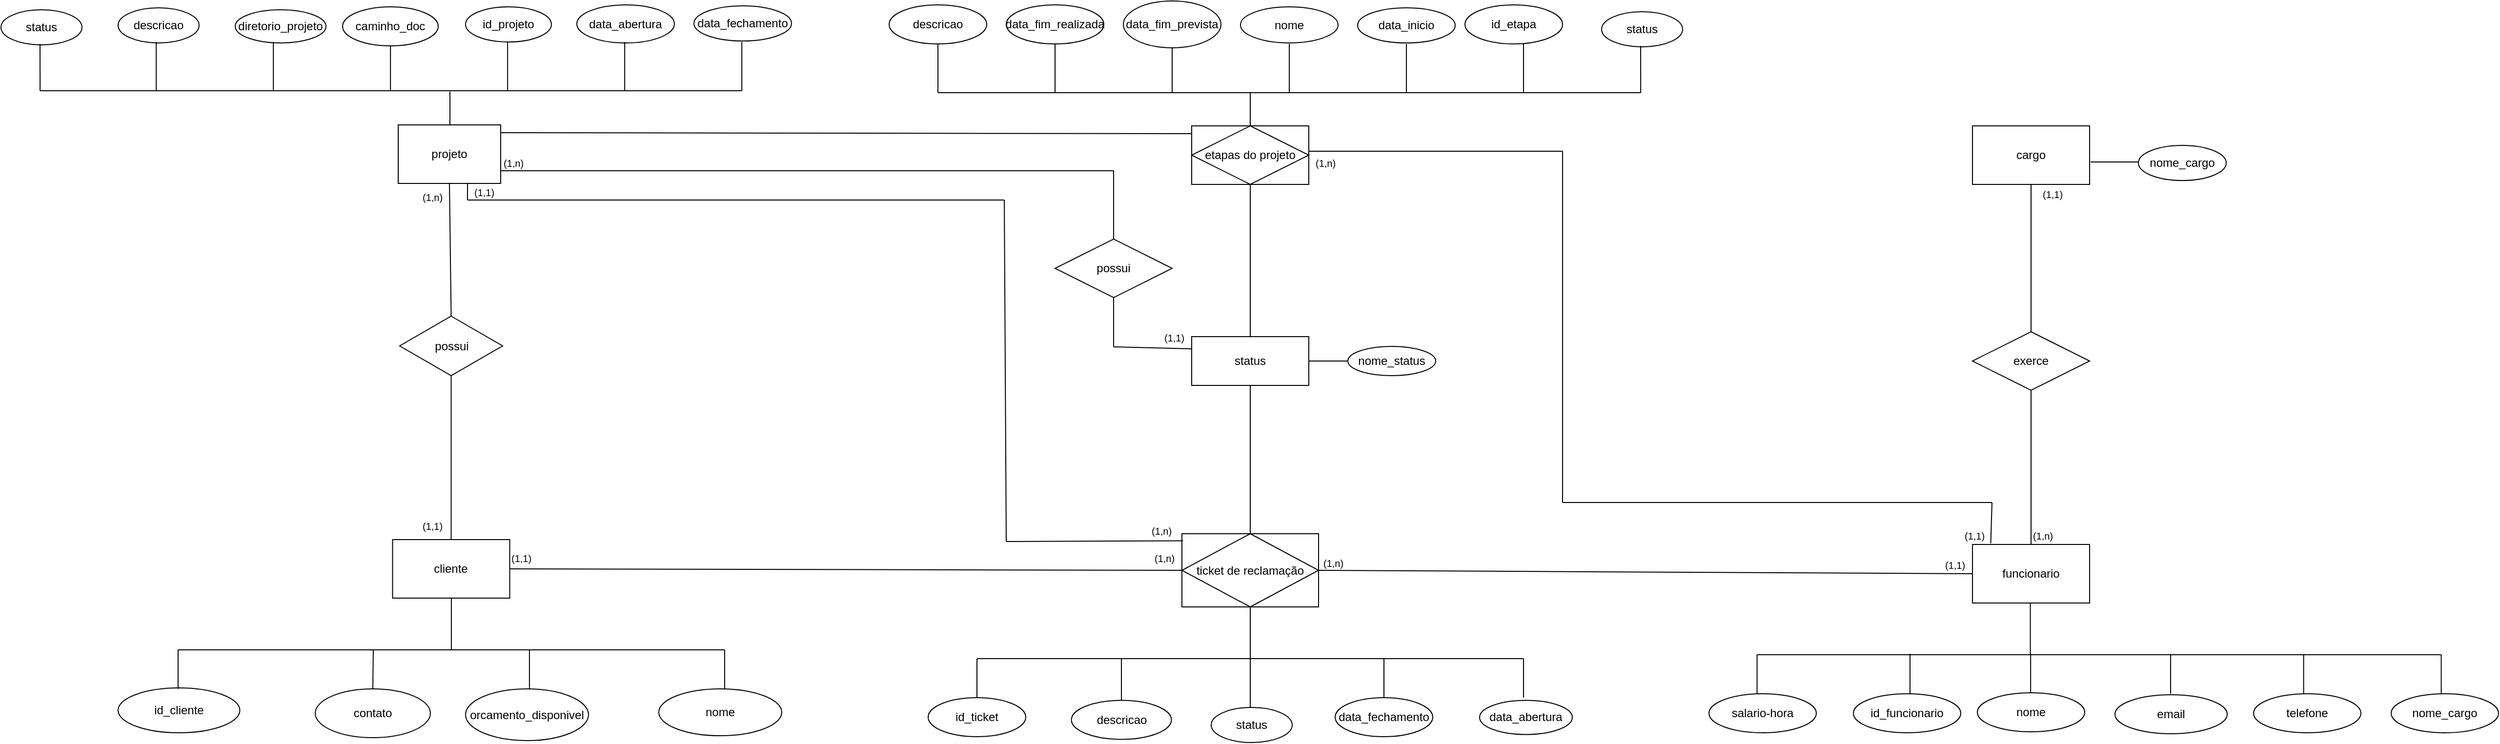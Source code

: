 <mxfile version="27.1.0">
  <diagram name="Página-1" id="T5pVL1OEQ5gBdTLcZgSu">
    <mxGraphModel dx="3939" dy="1512" grid="1" gridSize="10" guides="1" tooltips="1" connect="1" arrows="1" fold="1" page="1" pageScale="1" pageWidth="1169" pageHeight="827" background="#ffffff" math="0" shadow="0">
      <root>
        <mxCell id="0" />
        <mxCell id="1" parent="0" />
        <mxCell id="6AKEkqAyjLSOc-6IQ0MP-6" value="descricao" style="ellipse;whiteSpace=wrap;html=1;" parent="1" vertex="1">
          <mxGeometry x="296.75" y="922.75" width="102.5" height="40" as="geometry" />
        </mxCell>
        <mxCell id="6AKEkqAyjLSOc-6IQ0MP-7" value="data_abertura" style="ellipse;whiteSpace=wrap;html=1;" parent="1" vertex="1">
          <mxGeometry x="715" y="922.75" width="95" height="35" as="geometry" />
        </mxCell>
        <mxCell id="6AKEkqAyjLSOc-6IQ0MP-8" value="data_fechamento" style="ellipse;whiteSpace=wrap;html=1;" parent="1" vertex="1">
          <mxGeometry x="567" y="920" width="100" height="40" as="geometry" />
        </mxCell>
        <mxCell id="6AKEkqAyjLSOc-6IQ0MP-9" value="id_ticket" style="ellipse;whiteSpace=wrap;html=1;" parent="1" vertex="1">
          <mxGeometry x="150" y="920" width="100" height="40" as="geometry" />
        </mxCell>
        <mxCell id="6AKEkqAyjLSOc-6IQ0MP-10" value="cliente" style="rounded=0;whiteSpace=wrap;html=1;" parent="1" vertex="1">
          <mxGeometry x="-398.75" y="758" width="120" height="60" as="geometry" />
        </mxCell>
        <mxCell id="6AKEkqAyjLSOc-6IQ0MP-19" value="id_cliente" style="ellipse;whiteSpace=wrap;html=1;" parent="1" vertex="1">
          <mxGeometry x="-680" y="910" width="124.75" height="46" as="geometry" />
        </mxCell>
        <mxCell id="6AKEkqAyjLSOc-6IQ0MP-20" value="contato" style="ellipse;whiteSpace=wrap;html=1;" parent="1" vertex="1">
          <mxGeometry x="-478" y="911" width="118" height="50" as="geometry" />
        </mxCell>
        <mxCell id="6AKEkqAyjLSOc-6IQ0MP-21" value="orcamento_disponivel" style="ellipse;whiteSpace=wrap;html=1;" parent="1" vertex="1">
          <mxGeometry x="-324" y="911" width="126" height="53" as="geometry" />
        </mxCell>
        <mxCell id="6AKEkqAyjLSOc-6IQ0MP-28" value="projeto" style="rounded=0;whiteSpace=wrap;html=1;" parent="1" vertex="1">
          <mxGeometry x="-393" y="333" width="105" height="60" as="geometry" />
        </mxCell>
        <mxCell id="6AKEkqAyjLSOc-6IQ0MP-30" value="status" style="rounded=0;whiteSpace=wrap;html=1;" parent="1" vertex="1">
          <mxGeometry x="420" y="550" width="120" height="50" as="geometry" />
        </mxCell>
        <mxCell id="6AKEkqAyjLSOc-6IQ0MP-39" value="etapas do projeto" style="rounded=0;whiteSpace=wrap;html=1;" parent="1" vertex="1">
          <mxGeometry x="420" y="334" width="120" height="60" as="geometry" />
        </mxCell>
        <mxCell id="6AKEkqAyjLSOc-6IQ0MP-41" value="etapas do projeto" style="rhombus;whiteSpace=wrap;html=1;" parent="1" vertex="1">
          <mxGeometry x="420" y="334" width="120" height="60" as="geometry" />
        </mxCell>
        <mxCell id="6AKEkqAyjLSOc-6IQ0MP-49" value="data_fechamento" style="ellipse;whiteSpace=wrap;html=1;" parent="1" vertex="1">
          <mxGeometry x="-90" y="211" width="100" height="36" as="geometry" />
        </mxCell>
        <mxCell id="6AKEkqAyjLSOc-6IQ0MP-50" value="data_abertura" style="ellipse;whiteSpace=wrap;html=1;" parent="1" vertex="1">
          <mxGeometry x="-210" y="210" width="100" height="39" as="geometry" />
        </mxCell>
        <mxCell id="6AKEkqAyjLSOc-6IQ0MP-51" value="descricao" style="ellipse;whiteSpace=wrap;html=1;" parent="1" vertex="1">
          <mxGeometry x="-680" y="213" width="83" height="36" as="geometry" />
        </mxCell>
        <mxCell id="6AKEkqAyjLSOc-6IQ0MP-57" value="caminho_doc" style="ellipse;whiteSpace=wrap;html=1;" parent="1" vertex="1">
          <mxGeometry x="-450" y="212" width="98" height="40" as="geometry" />
        </mxCell>
        <mxCell id="6AKEkqAyjLSOc-6IQ0MP-58" value="id_projeto" style="ellipse;whiteSpace=wrap;html=1;" parent="1" vertex="1">
          <mxGeometry x="-324" y="212" width="88" height="36" as="geometry" />
        </mxCell>
        <mxCell id="6AKEkqAyjLSOc-6IQ0MP-61" value="diretorio_projeto" style="ellipse;whiteSpace=wrap;html=1;" parent="1" vertex="1">
          <mxGeometry x="-560" y="215" width="93" height="34" as="geometry" />
        </mxCell>
        <mxCell id="6AKEkqAyjLSOc-6IQ0MP-64" value="funcionario" style="rounded=0;whiteSpace=wrap;html=1;" parent="1" vertex="1">
          <mxGeometry x="1220" y="763" width="120" height="60" as="geometry" />
        </mxCell>
        <mxCell id="6AKEkqAyjLSOc-6IQ0MP-65" value="cargo" style="rounded=0;whiteSpace=wrap;html=1;" parent="1" vertex="1">
          <mxGeometry x="1220" y="334" width="120" height="60" as="geometry" />
        </mxCell>
        <mxCell id="6AKEkqAyjLSOc-6IQ0MP-70" value="" style="endArrow=none;html=1;rounded=0;exitX=1.008;exitY=0.617;exitDx=0;exitDy=0;exitPerimeter=0;" parent="1" source="6AKEkqAyjLSOc-6IQ0MP-65" edge="1">
          <mxGeometry width="50" height="50" relative="1" as="geometry">
            <mxPoint x="1620" y="214" as="sourcePoint" />
            <mxPoint x="1390" y="371" as="targetPoint" />
          </mxGeometry>
        </mxCell>
        <mxCell id="6AKEkqAyjLSOc-6IQ0MP-71" value="nome_cargo" style="ellipse;whiteSpace=wrap;html=1;" parent="1" vertex="1">
          <mxGeometry x="1390" y="354" width="90" height="36" as="geometry" />
        </mxCell>
        <mxCell id="6AKEkqAyjLSOc-6IQ0MP-76" value="salario-hora" style="ellipse;whiteSpace=wrap;html=1;" parent="1" vertex="1">
          <mxGeometry x="950" y="916" width="110" height="40" as="geometry" />
        </mxCell>
        <mxCell id="6AKEkqAyjLSOc-6IQ0MP-77" value="id_funcionario" style="ellipse;whiteSpace=wrap;html=1;" parent="1" vertex="1">
          <mxGeometry x="1098" y="916" width="110" height="40" as="geometry" />
        </mxCell>
        <mxCell id="6AKEkqAyjLSOc-6IQ0MP-78" value="nome" style="ellipse;whiteSpace=wrap;html=1;" parent="1" vertex="1">
          <mxGeometry x="1225" y="915" width="110" height="40" as="geometry" />
        </mxCell>
        <mxCell id="6AKEkqAyjLSOc-6IQ0MP-79" value="email" style="ellipse;whiteSpace=wrap;html=1;" parent="1" vertex="1">
          <mxGeometry x="1366" y="917" width="115" height="40" as="geometry" />
        </mxCell>
        <mxCell id="6AKEkqAyjLSOc-6IQ0MP-81" value="telefone" style="ellipse;whiteSpace=wrap;html=1;" parent="1" vertex="1">
          <mxGeometry x="1508" y="916" width="110" height="40" as="geometry" />
        </mxCell>
        <mxCell id="6AKEkqAyjLSOc-6IQ0MP-88" value="nome_status" style="ellipse;whiteSpace=wrap;html=1;" parent="1" vertex="1">
          <mxGeometry x="580" y="560" width="90" height="30" as="geometry" />
        </mxCell>
        <mxCell id="6AKEkqAyjLSOc-6IQ0MP-89" value="" style="endArrow=none;html=1;rounded=0;entryX=0;entryY=0.5;entryDx=0;entryDy=0;exitX=1;exitY=0.5;exitDx=0;exitDy=0;" parent="1" source="6AKEkqAyjLSOc-6IQ0MP-30" edge="1">
          <mxGeometry width="50" height="50" relative="1" as="geometry">
            <mxPoint x="545" y="575" as="sourcePoint" />
            <mxPoint x="580.0" y="575" as="targetPoint" />
          </mxGeometry>
        </mxCell>
        <mxCell id="6AKEkqAyjLSOc-6IQ0MP-90" value="nome" style="ellipse;whiteSpace=wrap;html=1;" parent="1" vertex="1">
          <mxGeometry x="470" y="212" width="100" height="37" as="geometry" />
        </mxCell>
        <mxCell id="6AKEkqAyjLSOc-6IQ0MP-96" value="descricao" style="ellipse;whiteSpace=wrap;html=1;" parent="1" vertex="1">
          <mxGeometry x="110" y="210" width="100" height="40" as="geometry" />
        </mxCell>
        <mxCell id="6AKEkqAyjLSOc-6IQ0MP-97" value="data_inicio" style="ellipse;whiteSpace=wrap;html=1;" parent="1" vertex="1">
          <mxGeometry x="590" y="213" width="100" height="36" as="geometry" />
        </mxCell>
        <mxCell id="6AKEkqAyjLSOc-6IQ0MP-98" value="data_fim_prevista" style="ellipse;whiteSpace=wrap;html=1;" parent="1" vertex="1">
          <mxGeometry x="350" y="206" width="100" height="48" as="geometry" />
        </mxCell>
        <mxCell id="6AKEkqAyjLSOc-6IQ0MP-99" value="data_fim_realizada" style="ellipse;whiteSpace=wrap;html=1;" parent="1" vertex="1">
          <mxGeometry x="230" y="210" width="100" height="40" as="geometry" />
        </mxCell>
        <mxCell id="6AKEkqAyjLSOc-6IQ0MP-100" value="id_etapa" style="ellipse;whiteSpace=wrap;html=1;" parent="1" vertex="1">
          <mxGeometry x="700" y="210" width="100" height="40" as="geometry" />
        </mxCell>
        <mxCell id="6AKEkqAyjLSOc-6IQ0MP-117" value="&lt;font style=&quot;font-size: 10px;&quot;&gt;(1,n)&lt;/font&gt;" style="text;whiteSpace=wrap;html=1;" parent="1" vertex="1">
          <mxGeometry x="-370.5" y="393" width="60" height="40" as="geometry" />
        </mxCell>
        <mxCell id="6AKEkqAyjLSOc-6IQ0MP-5" value="ticket de suporte" style="rounded=0;whiteSpace=wrap;html=1;" parent="1" vertex="1">
          <mxGeometry x="410" y="752" width="140" height="75" as="geometry" />
        </mxCell>
        <mxCell id="zMmgwA3WyrtBHHLAcWQf-3" value="ticket de reclamação" style="rhombus;whiteSpace=wrap;html=1;" vertex="1" parent="1">
          <mxGeometry x="410" y="752" width="140" height="75" as="geometry" />
        </mxCell>
        <mxCell id="zMmgwA3WyrtBHHLAcWQf-5" value="" style="endArrow=none;html=1;rounded=0;entryX=0.5;entryY=0;entryDx=0;entryDy=0;" edge="1" parent="1" target="6AKEkqAyjLSOc-6IQ0MP-39">
          <mxGeometry width="50" height="50" relative="1" as="geometry">
            <mxPoint x="480" y="300" as="sourcePoint" />
            <mxPoint x="610" y="350" as="targetPoint" />
          </mxGeometry>
        </mxCell>
        <mxCell id="zMmgwA3WyrtBHHLAcWQf-6" value="" style="endArrow=none;html=1;rounded=0;" edge="1" parent="1">
          <mxGeometry width="50" height="50" relative="1" as="geometry">
            <mxPoint x="160" y="300" as="sourcePoint" />
            <mxPoint x="880" y="300" as="targetPoint" />
          </mxGeometry>
        </mxCell>
        <mxCell id="zMmgwA3WyrtBHHLAcWQf-9" value="" style="endArrow=none;html=1;rounded=0;exitX=0.5;exitY=1;exitDx=0;exitDy=0;" edge="1" parent="1" source="6AKEkqAyjLSOc-6IQ0MP-96">
          <mxGeometry width="50" height="50" relative="1" as="geometry">
            <mxPoint x="440" y="360" as="sourcePoint" />
            <mxPoint x="160" y="300" as="targetPoint" />
          </mxGeometry>
        </mxCell>
        <mxCell id="zMmgwA3WyrtBHHLAcWQf-10" value="" style="endArrow=none;html=1;rounded=0;exitX=0.5;exitY=1;exitDx=0;exitDy=0;" edge="1" parent="1" source="6AKEkqAyjLSOc-6IQ0MP-99">
          <mxGeometry width="50" height="50" relative="1" as="geometry">
            <mxPoint x="440" y="360" as="sourcePoint" />
            <mxPoint x="280" y="300" as="targetPoint" />
          </mxGeometry>
        </mxCell>
        <mxCell id="zMmgwA3WyrtBHHLAcWQf-11" value="" style="endArrow=none;html=1;rounded=0;exitX=0.5;exitY=1;exitDx=0;exitDy=0;" edge="1" parent="1" source="6AKEkqAyjLSOc-6IQ0MP-98">
          <mxGeometry width="50" height="50" relative="1" as="geometry">
            <mxPoint x="400" y="260" as="sourcePoint" />
            <mxPoint x="400" y="300" as="targetPoint" />
          </mxGeometry>
        </mxCell>
        <mxCell id="zMmgwA3WyrtBHHLAcWQf-12" value="" style="endArrow=none;html=1;rounded=0;" edge="1" parent="1">
          <mxGeometry width="50" height="50" relative="1" as="geometry">
            <mxPoint x="520" y="250" as="sourcePoint" />
            <mxPoint x="520" y="300" as="targetPoint" />
          </mxGeometry>
        </mxCell>
        <mxCell id="zMmgwA3WyrtBHHLAcWQf-13" value="" style="endArrow=none;html=1;rounded=0;" edge="1" parent="1">
          <mxGeometry width="50" height="50" relative="1" as="geometry">
            <mxPoint x="640" y="250" as="sourcePoint" />
            <mxPoint x="640" y="300" as="targetPoint" />
          </mxGeometry>
        </mxCell>
        <mxCell id="zMmgwA3WyrtBHHLAcWQf-14" value="" style="endArrow=none;html=1;rounded=0;" edge="1" parent="1">
          <mxGeometry width="50" height="50" relative="1" as="geometry">
            <mxPoint x="760" y="250" as="sourcePoint" />
            <mxPoint x="760" y="300" as="targetPoint" />
          </mxGeometry>
        </mxCell>
        <mxCell id="zMmgwA3WyrtBHHLAcWQf-15" value="" style="endArrow=none;html=1;rounded=0;entryX=0.5;entryY=0;entryDx=0;entryDy=0;exitX=0.5;exitY=1;exitDx=0;exitDy=0;" edge="1" parent="1" source="6AKEkqAyjLSOc-6IQ0MP-39" target="6AKEkqAyjLSOc-6IQ0MP-30">
          <mxGeometry width="50" height="50" relative="1" as="geometry">
            <mxPoint x="480" y="530" as="sourcePoint" />
            <mxPoint x="530" y="480" as="targetPoint" />
          </mxGeometry>
        </mxCell>
        <mxCell id="zMmgwA3WyrtBHHLAcWQf-17" value="" style="endArrow=none;html=1;rounded=0;entryX=0.5;entryY=0;entryDx=0;entryDy=0;" edge="1" parent="1">
          <mxGeometry width="50" height="50" relative="1" as="geometry">
            <mxPoint x="-340" y="299" as="sourcePoint" />
            <mxPoint x="-340" y="333" as="targetPoint" />
          </mxGeometry>
        </mxCell>
        <mxCell id="zMmgwA3WyrtBHHLAcWQf-18" value="" style="endArrow=none;html=1;rounded=0;" edge="1" parent="1">
          <mxGeometry width="50" height="50" relative="1" as="geometry">
            <mxPoint x="-760" y="298" as="sourcePoint" />
            <mxPoint x="-40.92" y="298" as="targetPoint" />
          </mxGeometry>
        </mxCell>
        <mxCell id="zMmgwA3WyrtBHHLAcWQf-19" value="" style="endArrow=none;html=1;rounded=0;exitX=0.5;exitY=1;exitDx=0;exitDy=0;" edge="1" parent="1">
          <mxGeometry width="50" height="50" relative="1" as="geometry">
            <mxPoint x="-640.92" y="248" as="sourcePoint" />
            <mxPoint x="-640.92" y="298" as="targetPoint" />
          </mxGeometry>
        </mxCell>
        <mxCell id="zMmgwA3WyrtBHHLAcWQf-20" value="" style="endArrow=none;html=1;rounded=0;exitX=0.5;exitY=1;exitDx=0;exitDy=0;" edge="1" parent="1">
          <mxGeometry width="50" height="50" relative="1" as="geometry">
            <mxPoint x="-520.92" y="248" as="sourcePoint" />
            <mxPoint x="-520.92" y="298" as="targetPoint" />
          </mxGeometry>
        </mxCell>
        <mxCell id="zMmgwA3WyrtBHHLAcWQf-21" value="" style="endArrow=none;html=1;rounded=0;exitX=0.5;exitY=1;exitDx=0;exitDy=0;" edge="1" parent="1">
          <mxGeometry width="50" height="50" relative="1" as="geometry">
            <mxPoint x="-400.92" y="252" as="sourcePoint" />
            <mxPoint x="-400.92" y="298" as="targetPoint" />
          </mxGeometry>
        </mxCell>
        <mxCell id="zMmgwA3WyrtBHHLAcWQf-22" value="" style="endArrow=none;html=1;rounded=0;" edge="1" parent="1">
          <mxGeometry width="50" height="50" relative="1" as="geometry">
            <mxPoint x="-280.92" y="248" as="sourcePoint" />
            <mxPoint x="-280.92" y="298" as="targetPoint" />
          </mxGeometry>
        </mxCell>
        <mxCell id="zMmgwA3WyrtBHHLAcWQf-23" value="" style="endArrow=none;html=1;rounded=0;" edge="1" parent="1">
          <mxGeometry width="50" height="50" relative="1" as="geometry">
            <mxPoint x="-160.92" y="248" as="sourcePoint" />
            <mxPoint x="-160.92" y="298" as="targetPoint" />
          </mxGeometry>
        </mxCell>
        <mxCell id="zMmgwA3WyrtBHHLAcWQf-24" value="" style="endArrow=none;html=1;rounded=0;" edge="1" parent="1">
          <mxGeometry width="50" height="50" relative="1" as="geometry">
            <mxPoint x="-40.92" y="248" as="sourcePoint" />
            <mxPoint x="-40.92" y="298" as="targetPoint" />
          </mxGeometry>
        </mxCell>
        <mxCell id="zMmgwA3WyrtBHHLAcWQf-26" value="" style="endArrow=none;html=1;rounded=0;exitX=1;exitY=0.5;exitDx=0;exitDy=0;entryX=0;entryY=0.5;entryDx=0;entryDy=0;" edge="1" parent="1">
          <mxGeometry width="50" height="50" relative="1" as="geometry">
            <mxPoint x="-288" y="341" as="sourcePoint" />
            <mxPoint x="420" y="342.0" as="targetPoint" />
          </mxGeometry>
        </mxCell>
        <mxCell id="zMmgwA3WyrtBHHLAcWQf-28" value="" style="endArrow=none;html=1;rounded=0;entryX=0.5;entryY=1;entryDx=0;entryDy=0;exitX=0.5;exitY=0;exitDx=0;exitDy=0;" edge="1" parent="1" source="zMmgwA3WyrtBHHLAcWQf-3" target="6AKEkqAyjLSOc-6IQ0MP-30">
          <mxGeometry width="50" height="50" relative="1" as="geometry">
            <mxPoint x="480" y="820" as="sourcePoint" />
            <mxPoint x="510" y="620" as="targetPoint" />
          </mxGeometry>
        </mxCell>
        <mxCell id="zMmgwA3WyrtBHHLAcWQf-29" value="" style="endArrow=none;html=1;rounded=0;" edge="1" parent="1">
          <mxGeometry width="50" height="50" relative="1" as="geometry">
            <mxPoint x="200" y="880" as="sourcePoint" />
            <mxPoint x="760" y="880" as="targetPoint" />
          </mxGeometry>
        </mxCell>
        <mxCell id="zMmgwA3WyrtBHHLAcWQf-36" value="" style="endArrow=none;html=1;rounded=0;entryX=0.5;entryY=1;entryDx=0;entryDy=0;" edge="1" parent="1" target="6AKEkqAyjLSOc-6IQ0MP-5">
          <mxGeometry width="50" height="50" relative="1" as="geometry">
            <mxPoint x="480" y="880" as="sourcePoint" />
            <mxPoint x="480" y="830" as="targetPoint" />
          </mxGeometry>
        </mxCell>
        <mxCell id="zMmgwA3WyrtBHHLAcWQf-37" value="" style="endArrow=none;html=1;rounded=0;exitX=0.5;exitY=0;exitDx=0;exitDy=0;" edge="1" parent="1" source="6AKEkqAyjLSOc-6IQ0MP-9">
          <mxGeometry width="50" height="50" relative="1" as="geometry">
            <mxPoint x="410" y="950" as="sourcePoint" />
            <mxPoint x="200" y="880" as="targetPoint" />
          </mxGeometry>
        </mxCell>
        <mxCell id="zMmgwA3WyrtBHHLAcWQf-38" value="" style="endArrow=none;html=1;rounded=0;exitX=0.5;exitY=0;exitDx=0;exitDy=0;" edge="1" parent="1" source="6AKEkqAyjLSOc-6IQ0MP-6">
          <mxGeometry width="50" height="50" relative="1" as="geometry">
            <mxPoint x="358" y="950" as="sourcePoint" />
            <mxPoint x="348" y="880" as="targetPoint" />
          </mxGeometry>
        </mxCell>
        <mxCell id="zMmgwA3WyrtBHHLAcWQf-39" value="" style="endArrow=none;html=1;rounded=0;" edge="1" parent="1">
          <mxGeometry width="50" height="50" relative="1" as="geometry">
            <mxPoint x="617" y="920" as="sourcePoint" />
            <mxPoint x="617" y="880" as="targetPoint" />
          </mxGeometry>
        </mxCell>
        <mxCell id="zMmgwA3WyrtBHHLAcWQf-40" value="" style="endArrow=none;html=1;rounded=0;" edge="1" parent="1">
          <mxGeometry width="50" height="50" relative="1" as="geometry">
            <mxPoint x="760" y="920" as="sourcePoint" />
            <mxPoint x="760" y="880" as="targetPoint" />
          </mxGeometry>
        </mxCell>
        <mxCell id="zMmgwA3WyrtBHHLAcWQf-41" value="possui" style="rhombus;whiteSpace=wrap;html=1;" vertex="1" parent="1">
          <mxGeometry x="-391.5" y="529" width="105.5" height="61" as="geometry" />
        </mxCell>
        <mxCell id="zMmgwA3WyrtBHHLAcWQf-42" value="" style="endArrow=none;html=1;rounded=0;entryX=0.5;entryY=0;entryDx=0;entryDy=0;exitX=0.5;exitY=1;exitDx=0;exitDy=0;" edge="1" parent="1" source="6AKEkqAyjLSOc-6IQ0MP-28" target="zMmgwA3WyrtBHHLAcWQf-41">
          <mxGeometry width="50" height="50" relative="1" as="geometry">
            <mxPoint x="-340" y="680" as="sourcePoint" />
            <mxPoint x="-290" y="630" as="targetPoint" />
          </mxGeometry>
        </mxCell>
        <mxCell id="zMmgwA3WyrtBHHLAcWQf-43" value="" style="endArrow=none;html=1;rounded=0;entryX=0.5;entryY=1;entryDx=0;entryDy=0;" edge="1" parent="1" source="6AKEkqAyjLSOc-6IQ0MP-10" target="zMmgwA3WyrtBHHLAcWQf-41">
          <mxGeometry width="50" height="50" relative="1" as="geometry">
            <mxPoint x="-330" y="670" as="sourcePoint" />
            <mxPoint x="-280" y="620" as="targetPoint" />
          </mxGeometry>
        </mxCell>
        <mxCell id="zMmgwA3WyrtBHHLAcWQf-44" value="nome" style="ellipse;whiteSpace=wrap;html=1;" vertex="1" parent="1">
          <mxGeometry x="-126" y="911" width="126" height="48" as="geometry" />
        </mxCell>
        <mxCell id="zMmgwA3WyrtBHHLAcWQf-45" value="" style="endArrow=none;html=1;rounded=0;" edge="1" parent="1">
          <mxGeometry width="50" height="50" relative="1" as="geometry">
            <mxPoint x="-618.53" y="871" as="sourcePoint" />
            <mxPoint x="-58.53" y="871" as="targetPoint" />
          </mxGeometry>
        </mxCell>
        <mxCell id="zMmgwA3WyrtBHHLAcWQf-46" value="" style="endArrow=none;html=1;rounded=0;entryX=0.5;entryY=1;entryDx=0;entryDy=0;" edge="1" parent="1">
          <mxGeometry width="50" height="50" relative="1" as="geometry">
            <mxPoint x="-338.53" y="871" as="sourcePoint" />
            <mxPoint x="-338.53" y="818" as="targetPoint" />
          </mxGeometry>
        </mxCell>
        <mxCell id="zMmgwA3WyrtBHHLAcWQf-47" value="" style="endArrow=none;html=1;rounded=0;exitX=0.5;exitY=0;exitDx=0;exitDy=0;" edge="1" parent="1">
          <mxGeometry width="50" height="50" relative="1" as="geometry">
            <mxPoint x="-618.53" y="911" as="sourcePoint" />
            <mxPoint x="-618.53" y="871" as="targetPoint" />
          </mxGeometry>
        </mxCell>
        <mxCell id="zMmgwA3WyrtBHHLAcWQf-48" value="" style="endArrow=none;html=1;rounded=0;" edge="1" parent="1">
          <mxGeometry width="50" height="50" relative="1" as="geometry">
            <mxPoint x="-419" y="911" as="sourcePoint" />
            <mxPoint x="-418.53" y="871" as="targetPoint" />
          </mxGeometry>
        </mxCell>
        <mxCell id="zMmgwA3WyrtBHHLAcWQf-49" value="" style="endArrow=none;html=1;rounded=0;" edge="1" parent="1">
          <mxGeometry width="50" height="50" relative="1" as="geometry">
            <mxPoint x="-258.53" y="911" as="sourcePoint" />
            <mxPoint x="-258.53" y="871" as="targetPoint" />
          </mxGeometry>
        </mxCell>
        <mxCell id="zMmgwA3WyrtBHHLAcWQf-50" value="" style="endArrow=none;html=1;rounded=0;" edge="1" parent="1">
          <mxGeometry width="50" height="50" relative="1" as="geometry">
            <mxPoint x="-58.53" y="911" as="sourcePoint" />
            <mxPoint x="-58.53" y="871" as="targetPoint" />
          </mxGeometry>
        </mxCell>
        <mxCell id="zMmgwA3WyrtBHHLAcWQf-52" value="" style="endArrow=none;html=1;rounded=0;exitX=1;exitY=0.5;exitDx=0;exitDy=0;entryX=0;entryY=0.5;entryDx=0;entryDy=0;" edge="1" parent="1" source="6AKEkqAyjLSOc-6IQ0MP-10" target="zMmgwA3WyrtBHHLAcWQf-3">
          <mxGeometry width="50" height="50" relative="1" as="geometry">
            <mxPoint x="80" y="760" as="sourcePoint" />
            <mxPoint x="130" y="710" as="targetPoint" />
          </mxGeometry>
        </mxCell>
        <mxCell id="zMmgwA3WyrtBHHLAcWQf-54" value="" style="endArrow=none;html=1;rounded=0;exitX=1;exitY=0.75;exitDx=0;exitDy=0;" edge="1" parent="1">
          <mxGeometry width="50" height="50" relative="1" as="geometry">
            <mxPoint x="-288" y="380" as="sourcePoint" />
            <mxPoint x="340" y="380" as="targetPoint" />
          </mxGeometry>
        </mxCell>
        <mxCell id="zMmgwA3WyrtBHHLAcWQf-55" value="" style="endArrow=none;html=1;rounded=0;" edge="1" parent="1">
          <mxGeometry width="50" height="50" relative="1" as="geometry">
            <mxPoint x="340" y="560" as="sourcePoint" />
            <mxPoint x="340" y="380" as="targetPoint" />
          </mxGeometry>
        </mxCell>
        <mxCell id="zMmgwA3WyrtBHHLAcWQf-56" value="" style="endArrow=none;html=1;rounded=0;entryX=0;entryY=0.25;entryDx=0;entryDy=0;" edge="1" parent="1" target="6AKEkqAyjLSOc-6IQ0MP-30">
          <mxGeometry width="50" height="50" relative="1" as="geometry">
            <mxPoint x="339.72" y="560.5" as="sourcePoint" />
            <mxPoint x="410.0" y="560" as="targetPoint" />
          </mxGeometry>
        </mxCell>
        <mxCell id="zMmgwA3WyrtBHHLAcWQf-57" value="" style="endArrow=none;html=1;rounded=0;exitX=1;exitY=0.75;exitDx=0;exitDy=0;" edge="1" parent="1">
          <mxGeometry width="50" height="50" relative="1" as="geometry">
            <mxPoint x="-322" y="410" as="sourcePoint" />
            <mxPoint x="228" y="410" as="targetPoint" />
          </mxGeometry>
        </mxCell>
        <mxCell id="zMmgwA3WyrtBHHLAcWQf-58" value="" style="endArrow=none;html=1;rounded=0;" edge="1" parent="1">
          <mxGeometry width="50" height="50" relative="1" as="geometry">
            <mxPoint x="-322" y="410" as="sourcePoint" />
            <mxPoint x="-322" y="393" as="targetPoint" />
            <Array as="points">
              <mxPoint x="-322" y="400" />
            </Array>
          </mxGeometry>
        </mxCell>
        <mxCell id="zMmgwA3WyrtBHHLAcWQf-60" value="" style="endArrow=none;html=1;rounded=0;" edge="1" parent="1">
          <mxGeometry width="50" height="50" relative="1" as="geometry">
            <mxPoint x="230" y="760" as="sourcePoint" />
            <mxPoint x="228" y="410" as="targetPoint" />
          </mxGeometry>
        </mxCell>
        <mxCell id="zMmgwA3WyrtBHHLAcWQf-61" value="" style="endArrow=none;html=1;rounded=0;entryX=0.008;entryY=0.097;entryDx=0;entryDy=0;entryPerimeter=0;" edge="1" parent="1" target="6AKEkqAyjLSOc-6IQ0MP-5">
          <mxGeometry width="50" height="50" relative="1" as="geometry">
            <mxPoint x="230" y="760" as="sourcePoint" />
            <mxPoint x="360" y="660" as="targetPoint" />
          </mxGeometry>
        </mxCell>
        <mxCell id="6AKEkqAyjLSOc-6IQ0MP-38" value="possui" style="rhombus;whiteSpace=wrap;html=1;" parent="1" vertex="1">
          <mxGeometry x="280" y="450" width="120" height="60" as="geometry" />
        </mxCell>
        <mxCell id="zMmgwA3WyrtBHHLAcWQf-63" value="" style="endArrow=none;html=1;rounded=0;" edge="1" parent="1">
          <mxGeometry width="50" height="50" relative="1" as="geometry">
            <mxPoint x="999.29" y="876" as="sourcePoint" />
            <mxPoint x="1700" y="876" as="targetPoint" />
          </mxGeometry>
        </mxCell>
        <mxCell id="zMmgwA3WyrtBHHLAcWQf-64" value="" style="endArrow=none;html=1;rounded=0;entryX=0.5;entryY=1;entryDx=0;entryDy=0;" edge="1" parent="1">
          <mxGeometry width="50" height="50" relative="1" as="geometry">
            <mxPoint x="1279.29" y="876" as="sourcePoint" />
            <mxPoint x="1279.29" y="823" as="targetPoint" />
          </mxGeometry>
        </mxCell>
        <mxCell id="zMmgwA3WyrtBHHLAcWQf-65" value="" style="endArrow=none;html=1;rounded=0;exitX=0.5;exitY=0;exitDx=0;exitDy=0;" edge="1" parent="1">
          <mxGeometry width="50" height="50" relative="1" as="geometry">
            <mxPoint x="999.29" y="916" as="sourcePoint" />
            <mxPoint x="999.29" y="876" as="targetPoint" />
          </mxGeometry>
        </mxCell>
        <mxCell id="zMmgwA3WyrtBHHLAcWQf-66" value="" style="endArrow=none;html=1;rounded=0;exitX=0.5;exitY=0;exitDx=0;exitDy=0;" edge="1" parent="1">
          <mxGeometry width="50" height="50" relative="1" as="geometry">
            <mxPoint x="1156" y="916" as="sourcePoint" />
            <mxPoint x="1156" y="875" as="targetPoint" />
          </mxGeometry>
        </mxCell>
        <mxCell id="zMmgwA3WyrtBHHLAcWQf-67" value="" style="endArrow=none;html=1;rounded=0;" edge="1" parent="1">
          <mxGeometry width="50" height="50" relative="1" as="geometry">
            <mxPoint x="1423" y="916" as="sourcePoint" />
            <mxPoint x="1423" y="876" as="targetPoint" />
          </mxGeometry>
        </mxCell>
        <mxCell id="zMmgwA3WyrtBHHLAcWQf-68" value="" style="endArrow=none;html=1;rounded=0;" edge="1" parent="1">
          <mxGeometry width="50" height="50" relative="1" as="geometry">
            <mxPoint x="1559.29" y="916" as="sourcePoint" />
            <mxPoint x="1559.29" y="876" as="targetPoint" />
          </mxGeometry>
        </mxCell>
        <mxCell id="zMmgwA3WyrtBHHLAcWQf-69" value="" style="endArrow=none;html=1;rounded=0;" edge="1" parent="1">
          <mxGeometry width="50" height="50" relative="1" as="geometry">
            <mxPoint x="1279.58" y="915" as="sourcePoint" />
            <mxPoint x="1279.58" y="875" as="targetPoint" />
          </mxGeometry>
        </mxCell>
        <mxCell id="zMmgwA3WyrtBHHLAcWQf-70" value="exerce" style="rhombus;whiteSpace=wrap;html=1;" vertex="1" parent="1">
          <mxGeometry x="1220" y="545" width="120" height="60" as="geometry" />
        </mxCell>
        <mxCell id="zMmgwA3WyrtBHHLAcWQf-71" value="" style="endArrow=none;html=1;rounded=0;entryX=0.5;entryY=1;entryDx=0;entryDy=0;exitX=0.5;exitY=0;exitDx=0;exitDy=0;" edge="1" parent="1" source="6AKEkqAyjLSOc-6IQ0MP-64" target="zMmgwA3WyrtBHHLAcWQf-70">
          <mxGeometry width="50" height="50" relative="1" as="geometry">
            <mxPoint x="1140" y="670" as="sourcePoint" />
            <mxPoint x="1190" y="620" as="targetPoint" />
          </mxGeometry>
        </mxCell>
        <mxCell id="zMmgwA3WyrtBHHLAcWQf-72" value="" style="endArrow=none;html=1;rounded=0;entryX=0.5;entryY=0;entryDx=0;entryDy=0;exitX=0.5;exitY=1;exitDx=0;exitDy=0;" edge="1" parent="1" source="6AKEkqAyjLSOc-6IQ0MP-65" target="zMmgwA3WyrtBHHLAcWQf-70">
          <mxGeometry width="50" height="50" relative="1" as="geometry">
            <mxPoint x="1140" y="670" as="sourcePoint" />
            <mxPoint x="1190" y="620" as="targetPoint" />
          </mxGeometry>
        </mxCell>
        <mxCell id="zMmgwA3WyrtBHHLAcWQf-73" value="" style="endArrow=none;html=1;rounded=0;entryX=0;entryY=0.5;entryDx=0;entryDy=0;exitX=1;exitY=0.5;exitDx=0;exitDy=0;" edge="1" parent="1" source="zMmgwA3WyrtBHHLAcWQf-3" target="6AKEkqAyjLSOc-6IQ0MP-64">
          <mxGeometry width="50" height="50" relative="1" as="geometry">
            <mxPoint x="1020" y="750" as="sourcePoint" />
            <mxPoint x="1070" y="700" as="targetPoint" />
          </mxGeometry>
        </mxCell>
        <mxCell id="zMmgwA3WyrtBHHLAcWQf-75" value="" style="endArrow=none;html=1;rounded=0;entryX=0.156;entryY=-0.018;entryDx=0;entryDy=0;entryPerimeter=0;" edge="1" parent="1" target="6AKEkqAyjLSOc-6IQ0MP-64">
          <mxGeometry width="50" height="50" relative="1" as="geometry">
            <mxPoint x="1240" y="720" as="sourcePoint" />
            <mxPoint x="960" y="630" as="targetPoint" />
          </mxGeometry>
        </mxCell>
        <mxCell id="zMmgwA3WyrtBHHLAcWQf-76" value="" style="endArrow=none;html=1;rounded=0;" edge="1" parent="1">
          <mxGeometry width="50" height="50" relative="1" as="geometry">
            <mxPoint x="800" y="720" as="sourcePoint" />
            <mxPoint x="1240" y="720" as="targetPoint" />
          </mxGeometry>
        </mxCell>
        <mxCell id="zMmgwA3WyrtBHHLAcWQf-77" value="" style="endArrow=none;html=1;rounded=0;" edge="1" parent="1">
          <mxGeometry width="50" height="50" relative="1" as="geometry">
            <mxPoint x="800" y="720" as="sourcePoint" />
            <mxPoint x="800" y="360" as="targetPoint" />
          </mxGeometry>
        </mxCell>
        <mxCell id="zMmgwA3WyrtBHHLAcWQf-78" value="" style="endArrow=none;html=1;rounded=0;" edge="1" parent="1">
          <mxGeometry width="50" height="50" relative="1" as="geometry">
            <mxPoint x="540" y="360" as="sourcePoint" />
            <mxPoint x="800" y="360" as="targetPoint" />
          </mxGeometry>
        </mxCell>
        <mxCell id="zMmgwA3WyrtBHHLAcWQf-79" value="&lt;font style=&quot;font-size: 10px;&quot;&gt;(1,1)&lt;/font&gt;" style="text;whiteSpace=wrap;html=1;" vertex="1" parent="1">
          <mxGeometry x="-370.5" y="730" width="60" height="40" as="geometry" />
        </mxCell>
        <mxCell id="zMmgwA3WyrtBHHLAcWQf-80" value="&lt;font style=&quot;font-size: 10px;&quot;&gt;(1,n)&lt;/font&gt;" style="text;whiteSpace=wrap;html=1;" vertex="1" parent="1">
          <mxGeometry x="377" y="735" width="30" height="20" as="geometry" />
        </mxCell>
        <mxCell id="zMmgwA3WyrtBHHLAcWQf-81" value="&lt;font style=&quot;font-size: 10px;&quot;&gt;(1,1)&lt;/font&gt;" style="text;whiteSpace=wrap;html=1;" vertex="1" parent="1">
          <mxGeometry x="-317" y="388" width="30" height="20" as="geometry" />
        </mxCell>
        <mxCell id="zMmgwA3WyrtBHHLAcWQf-83" value="&lt;font style=&quot;font-size: 10px;&quot;&gt;(1,1)&lt;/font&gt;" style="text;whiteSpace=wrap;html=1;" vertex="1" parent="1">
          <mxGeometry x="390" y="537" width="30" height="20" as="geometry" />
        </mxCell>
        <mxCell id="zMmgwA3WyrtBHHLAcWQf-84" value="&lt;font style=&quot;font-size: 10px;&quot;&gt;(1,n)&lt;/font&gt;" style="text;whiteSpace=wrap;html=1;" vertex="1" parent="1">
          <mxGeometry x="-287" y="358" width="30" height="20" as="geometry" />
        </mxCell>
        <mxCell id="zMmgwA3WyrtBHHLAcWQf-88" value="&lt;font style=&quot;font-size: 10px;&quot;&gt;(1,n)&lt;/font&gt;" style="text;whiteSpace=wrap;html=1;" vertex="1" parent="1">
          <mxGeometry x="380" y="763" width="60" height="40" as="geometry" />
        </mxCell>
        <mxCell id="zMmgwA3WyrtBHHLAcWQf-89" value="&lt;font style=&quot;font-size: 10px;&quot;&gt;(1,1)&lt;/font&gt;" style="text;whiteSpace=wrap;html=1;" vertex="1" parent="1">
          <mxGeometry x="-278.75" y="763" width="60" height="40" as="geometry" />
        </mxCell>
        <mxCell id="zMmgwA3WyrtBHHLAcWQf-90" value="&lt;font style=&quot;font-size: 10px;&quot;&gt;(1,1)&lt;/font&gt;" style="text;whiteSpace=wrap;html=1;" vertex="1" parent="1">
          <mxGeometry x="1190" y="770" width="30" height="20" as="geometry" />
        </mxCell>
        <mxCell id="zMmgwA3WyrtBHHLAcWQf-91" value="&lt;font style=&quot;font-size: 10px;&quot;&gt;(1,n)&lt;/font&gt;" style="text;whiteSpace=wrap;html=1;" vertex="1" parent="1">
          <mxGeometry x="553" y="768" width="30" height="20" as="geometry" />
        </mxCell>
        <mxCell id="zMmgwA3WyrtBHHLAcWQf-92" value="&lt;font style=&quot;font-size: 10px;&quot;&gt;(1,1)&lt;/font&gt;" style="text;whiteSpace=wrap;html=1;" vertex="1" parent="1">
          <mxGeometry x="1290" y="390" width="30" height="20" as="geometry" />
        </mxCell>
        <mxCell id="zMmgwA3WyrtBHHLAcWQf-93" value="&lt;font style=&quot;font-size: 10px;&quot;&gt;(1,n)&lt;/font&gt;" style="text;whiteSpace=wrap;html=1;" vertex="1" parent="1">
          <mxGeometry x="1280" y="740" width="30" height="20" as="geometry" />
        </mxCell>
        <mxCell id="zMmgwA3WyrtBHHLAcWQf-94" value="&lt;font style=&quot;font-size: 10px;&quot;&gt;(1,n)&lt;/font&gt;" style="text;whiteSpace=wrap;html=1;" vertex="1" parent="1">
          <mxGeometry x="545" y="358" width="30" height="20" as="geometry" />
        </mxCell>
        <mxCell id="zMmgwA3WyrtBHHLAcWQf-95" value="&lt;font style=&quot;font-size: 10px;&quot;&gt;(1,1)&lt;/font&gt;" style="text;whiteSpace=wrap;html=1;" vertex="1" parent="1">
          <mxGeometry x="1210" y="740" width="30" height="20" as="geometry" />
        </mxCell>
        <mxCell id="zMmgwA3WyrtBHHLAcWQf-97" value="status" style="ellipse;whiteSpace=wrap;html=1;" vertex="1" parent="1">
          <mxGeometry x="-800" y="215" width="83" height="36" as="geometry" />
        </mxCell>
        <mxCell id="zMmgwA3WyrtBHHLAcWQf-98" value="" style="endArrow=none;html=1;rounded=0;" edge="1" parent="1">
          <mxGeometry width="50" height="50" relative="1" as="geometry">
            <mxPoint x="-760" y="250" as="sourcePoint" />
            <mxPoint x="-759.92" y="298" as="targetPoint" />
          </mxGeometry>
        </mxCell>
        <mxCell id="zMmgwA3WyrtBHHLAcWQf-99" value="status" style="ellipse;whiteSpace=wrap;html=1;" vertex="1" parent="1">
          <mxGeometry x="840" y="217" width="83" height="36" as="geometry" />
        </mxCell>
        <mxCell id="zMmgwA3WyrtBHHLAcWQf-100" value="" style="endArrow=none;html=1;rounded=0;" edge="1" parent="1">
          <mxGeometry width="50" height="50" relative="1" as="geometry">
            <mxPoint x="880" y="252" as="sourcePoint" />
            <mxPoint x="880.08" y="300" as="targetPoint" />
          </mxGeometry>
        </mxCell>
        <mxCell id="zMmgwA3WyrtBHHLAcWQf-101" value="status" style="ellipse;whiteSpace=wrap;html=1;" vertex="1" parent="1">
          <mxGeometry x="440" y="930" width="83" height="36" as="geometry" />
        </mxCell>
        <mxCell id="zMmgwA3WyrtBHHLAcWQf-102" value="" style="endArrow=none;html=1;rounded=0;" edge="1" parent="1">
          <mxGeometry width="50" height="50" relative="1" as="geometry">
            <mxPoint x="480" y="930" as="sourcePoint" />
            <mxPoint x="480" y="880" as="targetPoint" />
            <Array as="points">
              <mxPoint x="480" y="930" />
            </Array>
          </mxGeometry>
        </mxCell>
        <mxCell id="zMmgwA3WyrtBHHLAcWQf-103" value="nome_cargo" style="ellipse;whiteSpace=wrap;html=1;" vertex="1" parent="1">
          <mxGeometry x="1649" y="916" width="110" height="40" as="geometry" />
        </mxCell>
        <mxCell id="zMmgwA3WyrtBHHLAcWQf-104" value="" style="endArrow=none;html=1;rounded=0;" edge="1" parent="1">
          <mxGeometry width="50" height="50" relative="1" as="geometry">
            <mxPoint x="1700.29" y="916" as="sourcePoint" />
            <mxPoint x="1700.29" y="876" as="targetPoint" />
          </mxGeometry>
        </mxCell>
      </root>
    </mxGraphModel>
  </diagram>
</mxfile>
